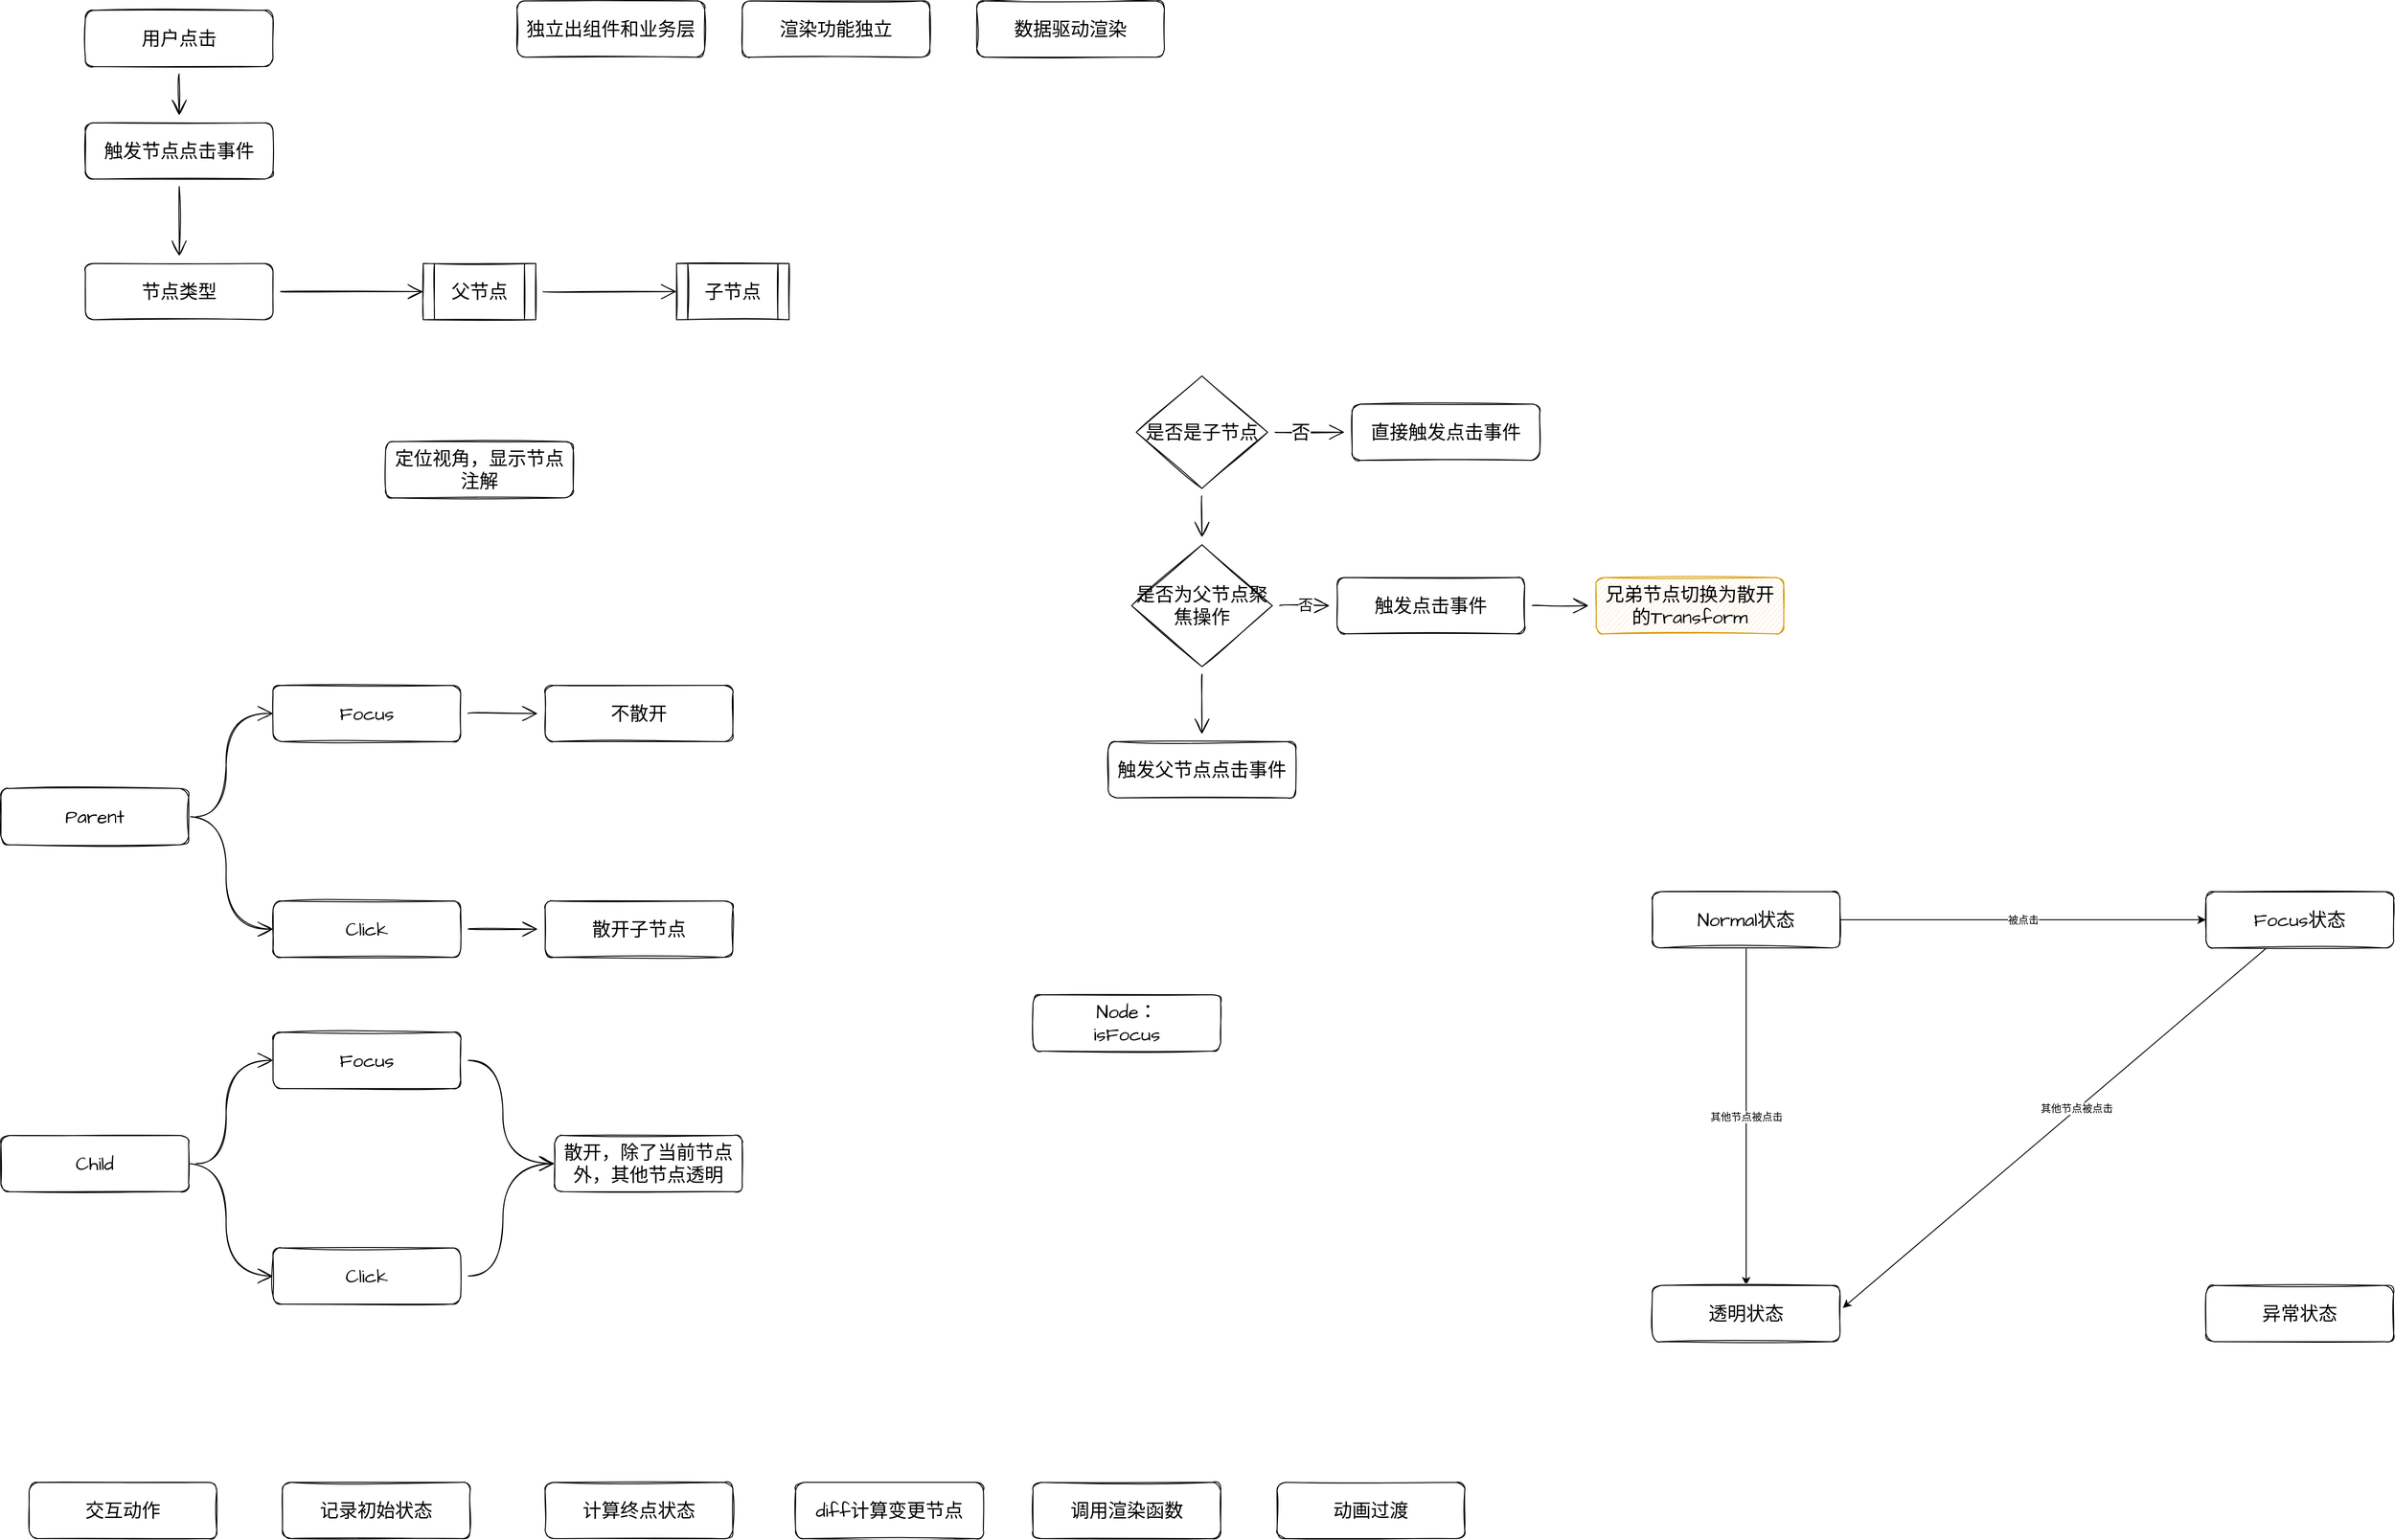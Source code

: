 <mxfile version="20.2.3" type="device"><diagram id="H5lE0p9Pa01MaxKpT8hn" name="第 1 页"><mxGraphModel dx="2889" dy="1217" grid="1" gridSize="10" guides="1" tooltips="1" connect="1" arrows="1" fold="1" page="1" pageScale="1" pageWidth="827" pageHeight="1169" math="0" shadow="0"><root><mxCell id="0"/><mxCell id="1" parent="0"/><mxCell id="rmkyviX8yf8kpoXzyQl7-10" value="" style="edgeStyle=orthogonalEdgeStyle;curved=1;rounded=0;sketch=1;hachureGap=4;orthogonalLoop=1;jettySize=auto;html=1;fontFamily=Architects Daughter;fontSource=https%3A%2F%2Ffonts.googleapis.com%2Fcss%3Ffamily%3DArchitects%2BDaughter;fontSize=16;endArrow=open;startSize=14;endSize=14;sourcePerimeterSpacing=8;targetPerimeterSpacing=8;" parent="1" source="rmkyviX8yf8kpoXzyQl7-2" target="rmkyviX8yf8kpoXzyQl7-3" edge="1"><mxGeometry relative="1" as="geometry"/></mxCell><mxCell id="rmkyviX8yf8kpoXzyQl7-2" value="用户点击" style="rounded=1;whiteSpace=wrap;html=1;sketch=1;hachureGap=4;fontFamily=Architects Daughter;fontSource=https%3A%2F%2Ffonts.googleapis.com%2Fcss%3Ffamily%3DArchitects%2BDaughter;fontSize=20;" parent="1" vertex="1"><mxGeometry x="70" y="380" width="200" height="60" as="geometry"/></mxCell><mxCell id="rmkyviX8yf8kpoXzyQl7-11" value="" style="edgeStyle=orthogonalEdgeStyle;curved=1;rounded=0;sketch=1;hachureGap=4;orthogonalLoop=1;jettySize=auto;html=1;fontFamily=Architects Daughter;fontSource=https%3A%2F%2Ffonts.googleapis.com%2Fcss%3Ffamily%3DArchitects%2BDaughter;fontSize=16;endArrow=open;startSize=14;endSize=14;sourcePerimeterSpacing=8;targetPerimeterSpacing=8;" parent="1" source="rmkyviX8yf8kpoXzyQl7-3" edge="1"><mxGeometry relative="1" as="geometry"><mxPoint x="170" y="642" as="targetPoint"/></mxGeometry></mxCell><mxCell id="rmkyviX8yf8kpoXzyQl7-3" value="触发节点点击事件" style="rounded=1;whiteSpace=wrap;html=1;sketch=1;hachureGap=4;fontFamily=Architects Daughter;fontSource=https%3A%2F%2Ffonts.googleapis.com%2Fcss%3Ffamily%3DArchitects%2BDaughter;fontSize=20;" parent="1" vertex="1"><mxGeometry x="70" y="500" width="200" height="60" as="geometry"/></mxCell><mxCell id="UC3n77M2vUJIunLUbkgN-5" value="" style="edgeStyle=orthogonalEdgeStyle;curved=1;rounded=0;sketch=1;hachureGap=4;orthogonalLoop=1;jettySize=auto;html=1;fontFamily=Architects Daughter;fontSource=https%3A%2F%2Ffonts.googleapis.com%2Fcss%3Ffamily%3DArchitects%2BDaughter;fontSize=16;endArrow=open;startSize=14;endSize=14;sourcePerimeterSpacing=8;targetPerimeterSpacing=8;" parent="1" source="UC3n77M2vUJIunLUbkgN-2" target="UC3n77M2vUJIunLUbkgN-4" edge="1"><mxGeometry relative="1" as="geometry"/></mxCell><mxCell id="UC3n77M2vUJIunLUbkgN-7" value="否" style="edgeLabel;html=1;align=center;verticalAlign=middle;resizable=0;points=[];fontSize=20;fontFamily=Architects Daughter;" parent="UC3n77M2vUJIunLUbkgN-5" vertex="1" connectable="0"><mxGeometry x="-0.29" relative="1" as="geometry"><mxPoint as="offset"/></mxGeometry></mxCell><mxCell id="UC3n77M2vUJIunLUbkgN-16" value="" style="edgeStyle=orthogonalEdgeStyle;curved=1;rounded=0;sketch=1;hachureGap=4;orthogonalLoop=1;jettySize=auto;html=1;fontFamily=Architects Daughter;fontSource=https%3A%2F%2Ffonts.googleapis.com%2Fcss%3Ffamily%3DArchitects%2BDaughter;fontSize=16;endArrow=open;startSize=14;endSize=14;sourcePerimeterSpacing=8;targetPerimeterSpacing=8;" parent="1" source="UC3n77M2vUJIunLUbkgN-2" target="UC3n77M2vUJIunLUbkgN-8" edge="1"><mxGeometry relative="1" as="geometry"/></mxCell><mxCell id="UC3n77M2vUJIunLUbkgN-2" value="是否是子节点" style="rhombus;whiteSpace=wrap;html=1;sketch=1;hachureGap=4;fontFamily=Architects Daughter;fontSource=https%3A%2F%2Ffonts.googleapis.com%2Fcss%3Ffamily%3DArchitects%2BDaughter;fontSize=20;" parent="1" vertex="1"><mxGeometry x="1190" y="770" width="140" height="120" as="geometry"/></mxCell><mxCell id="UC3n77M2vUJIunLUbkgN-4" value="直接触发点击事件" style="rounded=1;whiteSpace=wrap;html=1;sketch=1;hachureGap=4;fontFamily=Architects Daughter;fontSource=https%3A%2F%2Ffonts.googleapis.com%2Fcss%3Ffamily%3DArchitects%2BDaughter;fontSize=20;" parent="1" vertex="1"><mxGeometry x="1420" y="800" width="200" height="60" as="geometry"/></mxCell><mxCell id="UC3n77M2vUJIunLUbkgN-11" value="" style="edgeStyle=orthogonalEdgeStyle;curved=1;rounded=0;sketch=1;hachureGap=4;orthogonalLoop=1;jettySize=auto;html=1;fontFamily=Architects Daughter;fontSource=https%3A%2F%2Ffonts.googleapis.com%2Fcss%3Ffamily%3DArchitects%2BDaughter;fontSize=16;endArrow=open;startSize=14;endSize=14;sourcePerimeterSpacing=8;targetPerimeterSpacing=8;" parent="1" source="UC3n77M2vUJIunLUbkgN-8" target="UC3n77M2vUJIunLUbkgN-10" edge="1"><mxGeometry relative="1" as="geometry"/></mxCell><mxCell id="UC3n77M2vUJIunLUbkgN-13" value="否" style="edgeStyle=orthogonalEdgeStyle;curved=1;rounded=0;sketch=1;hachureGap=4;orthogonalLoop=1;jettySize=auto;html=1;fontFamily=Architects Daughter;fontSource=https%3A%2F%2Ffonts.googleapis.com%2Fcss%3Ffamily%3DArchitects%2BDaughter;fontSize=16;endArrow=open;startSize=14;endSize=14;sourcePerimeterSpacing=8;targetPerimeterSpacing=8;" parent="1" source="UC3n77M2vUJIunLUbkgN-8" target="UC3n77M2vUJIunLUbkgN-12" edge="1"><mxGeometry relative="1" as="geometry"/></mxCell><mxCell id="UC3n77M2vUJIunLUbkgN-8" value="是否为父节点聚焦操作" style="rhombus;whiteSpace=wrap;html=1;sketch=1;hachureGap=4;fontFamily=Architects Daughter;fontSource=https%3A%2F%2Ffonts.googleapis.com%2Fcss%3Ffamily%3DArchitects%2BDaughter;fontSize=20;" parent="1" vertex="1"><mxGeometry x="1185" y="950" width="150" height="130" as="geometry"/></mxCell><mxCell id="UC3n77M2vUJIunLUbkgN-10" value="触发父节点点击事件" style="rounded=1;whiteSpace=wrap;html=1;sketch=1;hachureGap=4;fontFamily=Architects Daughter;fontSource=https%3A%2F%2Ffonts.googleapis.com%2Fcss%3Ffamily%3DArchitects%2BDaughter;fontSize=20;" parent="1" vertex="1"><mxGeometry x="1160" y="1160" width="200" height="60" as="geometry"/></mxCell><mxCell id="UC3n77M2vUJIunLUbkgN-15" value="" style="edgeStyle=orthogonalEdgeStyle;curved=1;rounded=0;sketch=1;hachureGap=4;orthogonalLoop=1;jettySize=auto;html=1;fontFamily=Architects Daughter;fontSource=https%3A%2F%2Ffonts.googleapis.com%2Fcss%3Ffamily%3DArchitects%2BDaughter;fontSize=16;endArrow=open;startSize=14;endSize=14;sourcePerimeterSpacing=8;targetPerimeterSpacing=8;" parent="1" source="UC3n77M2vUJIunLUbkgN-12" target="UC3n77M2vUJIunLUbkgN-14" edge="1"><mxGeometry relative="1" as="geometry"/></mxCell><mxCell id="UC3n77M2vUJIunLUbkgN-12" value="触发点击事件" style="rounded=1;whiteSpace=wrap;html=1;sketch=1;hachureGap=4;fontFamily=Architects Daughter;fontSource=https%3A%2F%2Ffonts.googleapis.com%2Fcss%3Ffamily%3DArchitects%2BDaughter;fontSize=20;" parent="1" vertex="1"><mxGeometry x="1404" y="985" width="200" height="60" as="geometry"/></mxCell><mxCell id="UC3n77M2vUJIunLUbkgN-14" value="兄弟节点切换为散开的Transform" style="rounded=1;whiteSpace=wrap;html=1;sketch=1;hachureGap=4;fontFamily=Architects Daughter;fontSource=https%3A%2F%2Ffonts.googleapis.com%2Fcss%3Ffamily%3DArchitects%2BDaughter;fontSize=20;fillColor=#ffe6cc;strokeColor=#d79b00;" parent="1" vertex="1"><mxGeometry x="1680" y="985" width="200" height="60" as="geometry"/></mxCell><mxCell id="UC3n77M2vUJIunLUbkgN-17" value="独立出组件和业务层" style="rounded=1;whiteSpace=wrap;html=1;sketch=1;hachureGap=4;fontFamily=Architects Daughter;fontSource=https%3A%2F%2Ffonts.googleapis.com%2Fcss%3Ffamily%3DArchitects%2BDaughter;fontSize=20;" parent="1" vertex="1"><mxGeometry x="530" y="370" width="200" height="60" as="geometry"/></mxCell><mxCell id="UC3n77M2vUJIunLUbkgN-18" value="渲染功能独立" style="rounded=1;whiteSpace=wrap;html=1;sketch=1;hachureGap=4;fontFamily=Architects Daughter;fontSource=https%3A%2F%2Ffonts.googleapis.com%2Fcss%3Ffamily%3DArchitects%2BDaughter;fontSize=20;" parent="1" vertex="1"><mxGeometry x="770" y="370" width="200" height="60" as="geometry"/></mxCell><mxCell id="UC3n77M2vUJIunLUbkgN-23" style="edgeStyle=orthogonalEdgeStyle;curved=1;rounded=0;sketch=1;hachureGap=4;orthogonalLoop=1;jettySize=auto;html=1;entryX=0;entryY=0.5;entryDx=0;entryDy=0;fontFamily=Architects Daughter;fontSource=https%3A%2F%2Ffonts.googleapis.com%2Fcss%3Ffamily%3DArchitects%2BDaughter;fontSize=16;endArrow=open;startSize=14;endSize=14;sourcePerimeterSpacing=8;targetPerimeterSpacing=8;" parent="1" source="UC3n77M2vUJIunLUbkgN-19" target="UC3n77M2vUJIunLUbkgN-21" edge="1"><mxGeometry relative="1" as="geometry"/></mxCell><mxCell id="UC3n77M2vUJIunLUbkgN-19" value="节点类型" style="rounded=1;whiteSpace=wrap;html=1;sketch=1;hachureGap=4;fontFamily=Architects Daughter;fontSource=https%3A%2F%2Ffonts.googleapis.com%2Fcss%3Ffamily%3DArchitects%2BDaughter;fontSize=20;" parent="1" vertex="1"><mxGeometry x="70" y="650" width="200" height="60" as="geometry"/></mxCell><mxCell id="UC3n77M2vUJIunLUbkgN-24" style="edgeStyle=orthogonalEdgeStyle;curved=1;rounded=0;sketch=1;hachureGap=4;orthogonalLoop=1;jettySize=auto;html=1;entryX=0;entryY=0.5;entryDx=0;entryDy=0;fontFamily=Architects Daughter;fontSource=https%3A%2F%2Ffonts.googleapis.com%2Fcss%3Ffamily%3DArchitects%2BDaughter;fontSize=16;endArrow=open;startSize=14;endSize=14;sourcePerimeterSpacing=8;targetPerimeterSpacing=8;" parent="1" source="UC3n77M2vUJIunLUbkgN-21" target="UC3n77M2vUJIunLUbkgN-22" edge="1"><mxGeometry relative="1" as="geometry"/></mxCell><mxCell id="UC3n77M2vUJIunLUbkgN-21" value="父节点" style="shape=process;whiteSpace=wrap;html=1;backgroundOutline=1;sketch=1;hachureGap=4;fontFamily=Architects Daughter;fontSource=https%3A%2F%2Ffonts.googleapis.com%2Fcss%3Ffamily%3DArchitects%2BDaughter;fontSize=20;" parent="1" vertex="1"><mxGeometry x="430" y="650" width="120" height="60" as="geometry"/></mxCell><mxCell id="UC3n77M2vUJIunLUbkgN-22" value="子节点" style="shape=process;whiteSpace=wrap;html=1;backgroundOutline=1;sketch=1;hachureGap=4;fontFamily=Architects Daughter;fontSource=https%3A%2F%2Ffonts.googleapis.com%2Fcss%3Ffamily%3DArchitects%2BDaughter;fontSize=20;" parent="1" vertex="1"><mxGeometry x="700" y="650" width="120" height="60" as="geometry"/></mxCell><mxCell id="UC3n77M2vUJIunLUbkgN-25" value="定位视角，显示节点注解" style="rounded=1;whiteSpace=wrap;html=1;sketch=1;hachureGap=4;fontFamily=Architects Daughter;fontSource=https%3A%2F%2Ffonts.googleapis.com%2Fcss%3Ffamily%3DArchitects%2BDaughter;fontSize=20;" parent="1" vertex="1"><mxGeometry x="390" y="840" width="200" height="60" as="geometry"/></mxCell><mxCell id="UC3n77M2vUJIunLUbkgN-30" value="" style="edgeStyle=orthogonalEdgeStyle;curved=1;rounded=0;sketch=1;hachureGap=4;orthogonalLoop=1;jettySize=auto;html=1;fontFamily=Architects Daughter;fontSource=https%3A%2F%2Ffonts.googleapis.com%2Fcss%3Ffamily%3DArchitects%2BDaughter;fontSize=16;endArrow=open;startSize=14;endSize=14;sourcePerimeterSpacing=8;targetPerimeterSpacing=8;" parent="1" source="UC3n77M2vUJIunLUbkgN-26" target="UC3n77M2vUJIunLUbkgN-28" edge="1"><mxGeometry relative="1" as="geometry"/></mxCell><mxCell id="UC3n77M2vUJIunLUbkgN-26" value="Focus" style="rounded=1;whiteSpace=wrap;html=1;sketch=1;hachureGap=4;fontFamily=Architects Daughter;fontSource=https%3A%2F%2Ffonts.googleapis.com%2Fcss%3Ffamily%3DArchitects%2BDaughter;fontSize=20;" parent="1" vertex="1"><mxGeometry x="270" y="1100" width="200" height="60" as="geometry"/></mxCell><mxCell id="UC3n77M2vUJIunLUbkgN-31" value="" style="edgeStyle=orthogonalEdgeStyle;curved=1;rounded=0;sketch=1;hachureGap=4;orthogonalLoop=1;jettySize=auto;html=1;fontFamily=Architects Daughter;fontSource=https%3A%2F%2Ffonts.googleapis.com%2Fcss%3Ffamily%3DArchitects%2BDaughter;fontSize=16;endArrow=open;startSize=14;endSize=14;sourcePerimeterSpacing=8;targetPerimeterSpacing=8;" parent="1" source="UC3n77M2vUJIunLUbkgN-27" target="UC3n77M2vUJIunLUbkgN-29" edge="1"><mxGeometry relative="1" as="geometry"/></mxCell><mxCell id="UC3n77M2vUJIunLUbkgN-27" value="Click" style="rounded=1;whiteSpace=wrap;html=1;sketch=1;hachureGap=4;fontFamily=Architects Daughter;fontSource=https%3A%2F%2Ffonts.googleapis.com%2Fcss%3Ffamily%3DArchitects%2BDaughter;fontSize=20;" parent="1" vertex="1"><mxGeometry x="270" y="1330" width="200" height="60" as="geometry"/></mxCell><mxCell id="UC3n77M2vUJIunLUbkgN-28" value="不散开" style="rounded=1;whiteSpace=wrap;html=1;sketch=1;hachureGap=4;fontFamily=Architects Daughter;fontSource=https%3A%2F%2Ffonts.googleapis.com%2Fcss%3Ffamily%3DArchitects%2BDaughter;fontSize=20;" parent="1" vertex="1"><mxGeometry x="560" y="1100" width="200" height="60" as="geometry"/></mxCell><mxCell id="UC3n77M2vUJIunLUbkgN-29" value="散开子节点" style="rounded=1;whiteSpace=wrap;html=1;sketch=1;hachureGap=4;fontFamily=Architects Daughter;fontSource=https%3A%2F%2Ffonts.googleapis.com%2Fcss%3Ffamily%3DArchitects%2BDaughter;fontSize=20;" parent="1" vertex="1"><mxGeometry x="560" y="1330" width="200" height="60" as="geometry"/></mxCell><mxCell id="UC3n77M2vUJIunLUbkgN-33" style="edgeStyle=orthogonalEdgeStyle;curved=1;rounded=0;sketch=1;hachureGap=4;orthogonalLoop=1;jettySize=auto;html=1;entryX=0;entryY=0.5;entryDx=0;entryDy=0;fontFamily=Architects Daughter;fontSource=https%3A%2F%2Ffonts.googleapis.com%2Fcss%3Ffamily%3DArchitects%2BDaughter;fontSize=16;endArrow=open;startSize=14;endSize=14;sourcePerimeterSpacing=8;targetPerimeterSpacing=8;" parent="1" source="UC3n77M2vUJIunLUbkgN-32" target="UC3n77M2vUJIunLUbkgN-26" edge="1"><mxGeometry relative="1" as="geometry"/></mxCell><mxCell id="UC3n77M2vUJIunLUbkgN-34" style="edgeStyle=orthogonalEdgeStyle;curved=1;rounded=0;sketch=1;hachureGap=4;orthogonalLoop=1;jettySize=auto;html=1;exitX=1;exitY=0.5;exitDx=0;exitDy=0;entryX=0;entryY=0.5;entryDx=0;entryDy=0;fontFamily=Architects Daughter;fontSource=https%3A%2F%2Ffonts.googleapis.com%2Fcss%3Ffamily%3DArchitects%2BDaughter;fontSize=16;endArrow=open;startSize=14;endSize=14;sourcePerimeterSpacing=8;targetPerimeterSpacing=8;" parent="1" source="UC3n77M2vUJIunLUbkgN-32" target="UC3n77M2vUJIunLUbkgN-27" edge="1"><mxGeometry relative="1" as="geometry"/></mxCell><mxCell id="UC3n77M2vUJIunLUbkgN-32" value="Parent" style="rounded=1;whiteSpace=wrap;html=1;sketch=1;hachureGap=4;fontFamily=Architects Daughter;fontSource=https%3A%2F%2Ffonts.googleapis.com%2Fcss%3Ffamily%3DArchitects%2BDaughter;fontSize=20;" parent="1" vertex="1"><mxGeometry x="-20" y="1210" width="200" height="60" as="geometry"/></mxCell><mxCell id="UC3n77M2vUJIunLUbkgN-44" style="edgeStyle=orthogonalEdgeStyle;curved=1;rounded=0;sketch=1;hachureGap=4;orthogonalLoop=1;jettySize=auto;html=1;entryX=0;entryY=0.5;entryDx=0;entryDy=0;fontFamily=Architects Daughter;fontSource=https%3A%2F%2Ffonts.googleapis.com%2Fcss%3Ffamily%3DArchitects%2BDaughter;fontSize=16;endArrow=open;startSize=14;endSize=14;sourcePerimeterSpacing=8;targetPerimeterSpacing=8;" parent="1" source="UC3n77M2vUJIunLUbkgN-36" target="UC3n77M2vUJIunLUbkgN-39" edge="1"><mxGeometry relative="1" as="geometry"/></mxCell><mxCell id="UC3n77M2vUJIunLUbkgN-36" value="Focus" style="rounded=1;whiteSpace=wrap;html=1;sketch=1;hachureGap=4;fontFamily=Architects Daughter;fontSource=https%3A%2F%2Ffonts.googleapis.com%2Fcss%3Ffamily%3DArchitects%2BDaughter;fontSize=20;" parent="1" vertex="1"><mxGeometry x="270" y="1470" width="200" height="60" as="geometry"/></mxCell><mxCell id="UC3n77M2vUJIunLUbkgN-37" value="" style="edgeStyle=orthogonalEdgeStyle;curved=1;rounded=0;sketch=1;hachureGap=4;orthogonalLoop=1;jettySize=auto;html=1;fontFamily=Architects Daughter;fontSource=https%3A%2F%2Ffonts.googleapis.com%2Fcss%3Ffamily%3DArchitects%2BDaughter;fontSize=16;endArrow=open;startSize=14;endSize=14;sourcePerimeterSpacing=8;targetPerimeterSpacing=8;entryX=0;entryY=0.5;entryDx=0;entryDy=0;" parent="1" source="UC3n77M2vUJIunLUbkgN-38" target="UC3n77M2vUJIunLUbkgN-39" edge="1"><mxGeometry relative="1" as="geometry"><mxPoint x="552" y="1730" as="targetPoint"/></mxGeometry></mxCell><mxCell id="UC3n77M2vUJIunLUbkgN-38" value="Click" style="rounded=1;whiteSpace=wrap;html=1;sketch=1;hachureGap=4;fontFamily=Architects Daughter;fontSource=https%3A%2F%2Ffonts.googleapis.com%2Fcss%3Ffamily%3DArchitects%2BDaughter;fontSize=20;" parent="1" vertex="1"><mxGeometry x="270" y="1700" width="200" height="60" as="geometry"/></mxCell><mxCell id="UC3n77M2vUJIunLUbkgN-39" value="散开，除了当前节点外，其他节点透明" style="rounded=1;whiteSpace=wrap;html=1;sketch=1;hachureGap=4;fontFamily=Architects Daughter;fontSource=https%3A%2F%2Ffonts.googleapis.com%2Fcss%3Ffamily%3DArchitects%2BDaughter;fontSize=20;" parent="1" vertex="1"><mxGeometry x="570" y="1580" width="200" height="60" as="geometry"/></mxCell><mxCell id="UC3n77M2vUJIunLUbkgN-41" style="edgeStyle=orthogonalEdgeStyle;curved=1;rounded=0;sketch=1;hachureGap=4;orthogonalLoop=1;jettySize=auto;html=1;entryX=0;entryY=0.5;entryDx=0;entryDy=0;fontFamily=Architects Daughter;fontSource=https%3A%2F%2Ffonts.googleapis.com%2Fcss%3Ffamily%3DArchitects%2BDaughter;fontSize=16;endArrow=open;startSize=14;endSize=14;sourcePerimeterSpacing=8;targetPerimeterSpacing=8;" parent="1" source="UC3n77M2vUJIunLUbkgN-43" target="UC3n77M2vUJIunLUbkgN-36" edge="1"><mxGeometry relative="1" as="geometry"/></mxCell><mxCell id="UC3n77M2vUJIunLUbkgN-42" style="edgeStyle=orthogonalEdgeStyle;curved=1;rounded=0;sketch=1;hachureGap=4;orthogonalLoop=1;jettySize=auto;html=1;exitX=1;exitY=0.5;exitDx=0;exitDy=0;entryX=0;entryY=0.5;entryDx=0;entryDy=0;fontFamily=Architects Daughter;fontSource=https%3A%2F%2Ffonts.googleapis.com%2Fcss%3Ffamily%3DArchitects%2BDaughter;fontSize=16;endArrow=open;startSize=14;endSize=14;sourcePerimeterSpacing=8;targetPerimeterSpacing=8;" parent="1" source="UC3n77M2vUJIunLUbkgN-43" target="UC3n77M2vUJIunLUbkgN-38" edge="1"><mxGeometry relative="1" as="geometry"/></mxCell><mxCell id="UC3n77M2vUJIunLUbkgN-43" value="Child" style="rounded=1;whiteSpace=wrap;html=1;sketch=1;hachureGap=4;fontFamily=Architects Daughter;fontSource=https%3A%2F%2Ffonts.googleapis.com%2Fcss%3Ffamily%3DArchitects%2BDaughter;fontSize=20;" parent="1" vertex="1"><mxGeometry x="-20" y="1580" width="200" height="60" as="geometry"/></mxCell><mxCell id="UC3n77M2vUJIunLUbkgN-45" value="数据驱动渲染" style="rounded=1;whiteSpace=wrap;html=1;sketch=1;hachureGap=4;fontFamily=Architects Daughter;fontSource=https%3A%2F%2Ffonts.googleapis.com%2Fcss%3Ffamily%3DArchitects%2BDaughter;fontSize=20;" parent="1" vertex="1"><mxGeometry x="1020" y="370" width="200" height="60" as="geometry"/></mxCell><mxCell id="UC3n77M2vUJIunLUbkgN-46" value="交互动作" style="rounded=1;whiteSpace=wrap;html=1;sketch=1;hachureGap=4;fontFamily=Architects Daughter;fontSource=https%3A%2F%2Ffonts.googleapis.com%2Fcss%3Ffamily%3DArchitects%2BDaughter;fontSize=20;" parent="1" vertex="1"><mxGeometry x="10" y="1950" width="200" height="60" as="geometry"/></mxCell><mxCell id="UC3n77M2vUJIunLUbkgN-47" value="记录初始状态" style="rounded=1;whiteSpace=wrap;html=1;sketch=1;hachureGap=4;fontFamily=Architects Daughter;fontSource=https%3A%2F%2Ffonts.googleapis.com%2Fcss%3Ffamily%3DArchitects%2BDaughter;fontSize=20;" parent="1" vertex="1"><mxGeometry x="280" y="1950" width="200" height="60" as="geometry"/></mxCell><mxCell id="UC3n77M2vUJIunLUbkgN-48" value="计算终点状态" style="rounded=1;whiteSpace=wrap;html=1;sketch=1;hachureGap=4;fontFamily=Architects Daughter;fontSource=https%3A%2F%2Ffonts.googleapis.com%2Fcss%3Ffamily%3DArchitects%2BDaughter;fontSize=20;" parent="1" vertex="1"><mxGeometry x="560" y="1950" width="200" height="60" as="geometry"/></mxCell><mxCell id="UC3n77M2vUJIunLUbkgN-49" value="diff计算变更节点" style="rounded=1;whiteSpace=wrap;html=1;sketch=1;hachureGap=4;fontFamily=Architects Daughter;fontSource=https%3A%2F%2Ffonts.googleapis.com%2Fcss%3Ffamily%3DArchitects%2BDaughter;fontSize=20;" parent="1" vertex="1"><mxGeometry x="827" y="1950" width="200" height="60" as="geometry"/></mxCell><mxCell id="UC3n77M2vUJIunLUbkgN-50" value="调用渲染函数" style="rounded=1;whiteSpace=wrap;html=1;sketch=1;hachureGap=4;fontFamily=Architects Daughter;fontSource=https%3A%2F%2Ffonts.googleapis.com%2Fcss%3Ffamily%3DArchitects%2BDaughter;fontSize=20;" parent="1" vertex="1"><mxGeometry x="1080" y="1950" width="200" height="60" as="geometry"/></mxCell><mxCell id="UC3n77M2vUJIunLUbkgN-51" value="动画过渡" style="rounded=1;whiteSpace=wrap;html=1;sketch=1;hachureGap=4;fontFamily=Architects Daughter;fontSource=https%3A%2F%2Ffonts.googleapis.com%2Fcss%3Ffamily%3DArchitects%2BDaughter;fontSize=20;" parent="1" vertex="1"><mxGeometry x="1340" y="1950" width="200" height="60" as="geometry"/></mxCell><mxCell id="5zRWsTsTmdPSY3BT0R_j-1" value="Node：&lt;br&gt;isFocus" style="rounded=1;whiteSpace=wrap;html=1;sketch=1;hachureGap=4;fontFamily=Architects Daughter;fontSource=https%3A%2F%2Ffonts.googleapis.com%2Fcss%3Ffamily%3DArchitects%2BDaughter;fontSize=20;" parent="1" vertex="1"><mxGeometry x="1080" y="1430" width="200" height="60" as="geometry"/></mxCell><mxCell id="Q7hy1c9F8PjLqaGK5fpG-5" value="被点击" style="edgeStyle=orthogonalEdgeStyle;rounded=0;orthogonalLoop=1;jettySize=auto;html=1;entryX=0;entryY=0.5;entryDx=0;entryDy=0;" edge="1" parent="1" source="Q7hy1c9F8PjLqaGK5fpG-1" target="Q7hy1c9F8PjLqaGK5fpG-4"><mxGeometry relative="1" as="geometry"/></mxCell><mxCell id="Q7hy1c9F8PjLqaGK5fpG-6" value="其他节点被点击" style="edgeStyle=orthogonalEdgeStyle;rounded=0;orthogonalLoop=1;jettySize=auto;html=1;entryX=0.5;entryY=0;entryDx=0;entryDy=0;" edge="1" parent="1" source="Q7hy1c9F8PjLqaGK5fpG-1" target="Q7hy1c9F8PjLqaGK5fpG-2"><mxGeometry relative="1" as="geometry"/></mxCell><mxCell id="Q7hy1c9F8PjLqaGK5fpG-1" value="Normal状态" style="rounded=1;whiteSpace=wrap;html=1;sketch=1;hachureGap=4;fontFamily=Architects Daughter;fontSource=https%3A%2F%2Ffonts.googleapis.com%2Fcss%3Ffamily%3DArchitects%2BDaughter;fontSize=20;" vertex="1" parent="1"><mxGeometry x="1740" y="1320" width="200" height="60" as="geometry"/></mxCell><mxCell id="Q7hy1c9F8PjLqaGK5fpG-2" value="透明状态" style="rounded=1;whiteSpace=wrap;html=1;sketch=1;hachureGap=4;fontFamily=Architects Daughter;fontSource=https%3A%2F%2Ffonts.googleapis.com%2Fcss%3Ffamily%3DArchitects%2BDaughter;fontSize=20;" vertex="1" parent="1"><mxGeometry x="1740" y="1740" width="200" height="60" as="geometry"/></mxCell><mxCell id="Q7hy1c9F8PjLqaGK5fpG-3" value="异常状态" style="rounded=1;whiteSpace=wrap;html=1;sketch=1;hachureGap=4;fontFamily=Architects Daughter;fontSource=https%3A%2F%2Ffonts.googleapis.com%2Fcss%3Ffamily%3DArchitects%2BDaughter;fontSize=20;" vertex="1" parent="1"><mxGeometry x="2330" y="1740" width="200" height="60" as="geometry"/></mxCell><mxCell id="Q7hy1c9F8PjLqaGK5fpG-7" style="rounded=0;orthogonalLoop=1;jettySize=auto;html=1;entryX=1.015;entryY=0.4;entryDx=0;entryDy=0;entryPerimeter=0;" edge="1" parent="1" source="Q7hy1c9F8PjLqaGK5fpG-4" target="Q7hy1c9F8PjLqaGK5fpG-2"><mxGeometry relative="1" as="geometry"/></mxCell><mxCell id="Q7hy1c9F8PjLqaGK5fpG-8" value="其他节点被点击" style="edgeLabel;html=1;align=center;verticalAlign=middle;resizable=0;points=[];" vertex="1" connectable="0" parent="Q7hy1c9F8PjLqaGK5fpG-7"><mxGeometry x="-0.105" y="-1" relative="1" as="geometry"><mxPoint as="offset"/></mxGeometry></mxCell><mxCell id="Q7hy1c9F8PjLqaGK5fpG-4" value="Focus状态" style="rounded=1;whiteSpace=wrap;html=1;sketch=1;hachureGap=4;fontFamily=Architects Daughter;fontSource=https%3A%2F%2Ffonts.googleapis.com%2Fcss%3Ffamily%3DArchitects%2BDaughter;fontSize=20;" vertex="1" parent="1"><mxGeometry x="2330" y="1320" width="200" height="60" as="geometry"/></mxCell></root></mxGraphModel></diagram></mxfile>